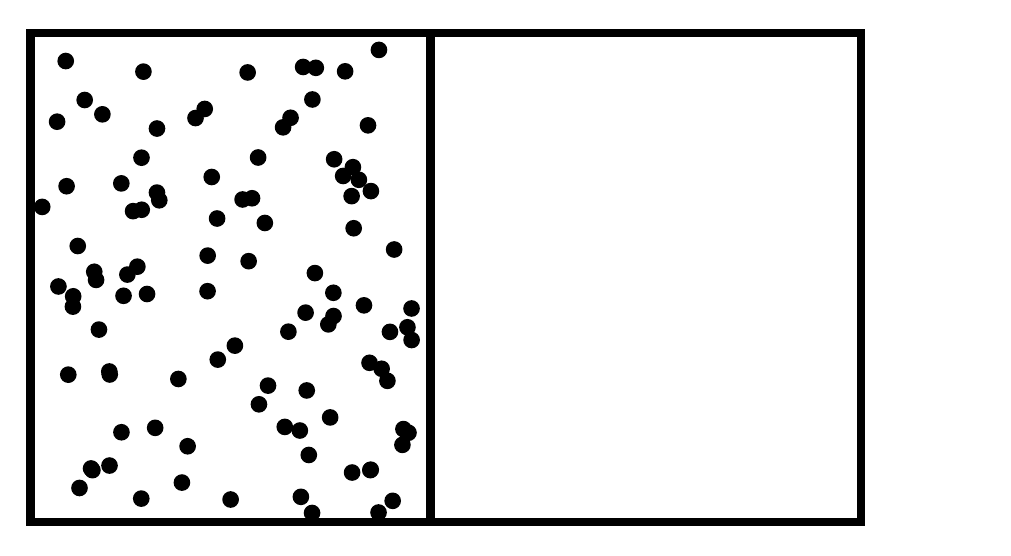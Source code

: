 \begin{tikzpicture}
\useasboundingbox (0bp,0bp) rectangle (343.71bp,180.00bp);
\draw[line width=3.00bp] (1.00bp, 2.00bp) -- (300.00bp, 2.00bp) -- (300.00bp, 178.00bp) -- (1.00bp, 178.00bp) -- cycle;
\draw[line width=3.00bp] (145.00bp, 2.00bp) -- (145.00bp, 177.00bp) ;
\fill (117.36bp,107.79bp) ellipse [x radius=3.00bp,y radius =3.00bp];
\fill (126.46bp,171.99bp) ellipse [x radius=3.00bp,y radius =3.00bp];
\fill (37.94bp,113.95bp) ellipse [x radius=3.00bp,y radius =3.00bp];
\fill (45.90bp,35.94bp) ellipse [x radius=3.00bp,y radius =3.00bp];
\fill (68.19bp,111.30bp) ellipse [x radius=3.00bp,y radius =3.00bp];
\fill (110.10bp,76.18bp) ellipse [x radius=3.00bp,y radius =3.00bp];
\fill (130.42bp,70.49bp) ellipse [x radius=3.00bp,y radius =3.00bp];
\fill (41.67bp,164.17bp) ellipse [x radius=3.00bp,y radius =3.00bp];
\fill (34.51bp,83.47bp) ellipse [x radius=3.00bp,y radius =3.00bp];
\fill (110.05bp,84.56bp) ellipse [x radius=3.00bp,y radius =3.00bp];
\fill (77.37bp,118.15bp) ellipse [x radius=3.00bp,y radius =3.00bp];
\fill (29.55bp,55.15bp) ellipse [x radius=3.00bp,y radius =3.00bp];
\fill (24.62bp,89.19bp) ellipse [x radius=3.00bp,y radius =3.00bp];
\fill (20.53bp,153.96bp) ellipse [x radius=3.00bp,y radius =3.00bp];
\fill (47.38bp,117.86bp) ellipse [x radius=3.00bp,y radius =3.00bp];
\fill (119.24bp,125.24bp) ellipse [x radius=3.00bp,y radius =3.00bp];
\fill (10.59bp,146.15bp) ellipse [x radius=3.00bp,y radius =3.00bp];
\fill (11.07bp,86.83bp) ellipse [x radius=3.00bp,y radius =3.00bp];
\fill (93.86bp,70.56bp) ellipse [x radius=3.00bp,y radius =3.00bp];
\fill (129.51bp,52.86bp) ellipse [x radius=3.00bp,y radius =3.00bp];
\fill (80.78bp,118.59bp) ellipse [x radius=3.00bp,y radius =3.00bp];
\fill (26.90bp,148.80bp) ellipse [x radius=3.00bp,y radius =3.00bp];
\fill (25.66bp,71.31bp) ellipse [x radius=3.00bp,y radius =3.00bp];
\fill (29.39bp,56.23bp) ellipse [x radius=3.00bp,y radius =3.00bp];
\fill (74.60bp,65.53bp) ellipse [x radius=3.00bp,y radius =3.00bp];
\fill (66.26bp,126.24bp) ellipse [x radius=3.00bp,y radius =3.00bp];
\fill (136.72bp,72.14bp) ellipse [x radius=3.00bp,y radius =3.00bp];
\fill (123.07bp,59.35bp) ellipse [x radius=3.00bp,y radius =3.00bp];
\fill (73.06bp,10.14bp) ellipse [x radius=3.00bp,y radius =3.00bp];
\fill (18.03bp,101.40bp) ellipse [x radius=3.00bp,y radius =3.00bp];
\fill (60.42bp,147.46bp) ellipse [x radius=3.00bp,y radius =3.00bp];
\fill (35.90bp,91.11bp) ellipse [x radius=3.00bp,y radius =3.00bp];
\fill (39.49bp,93.96bp) ellipse [x radius=3.00bp,y radius =3.00bp];
\fill (5.24bp,115.47bp) ellipse [x radius=3.00bp,y radius =3.00bp];
\fill (33.71bp,123.94bp) ellipse [x radius=3.00bp,y radius =3.00bp];
\fill (116.79bp,19.85bp) ellipse [x radius=3.00bp,y radius =3.00bp];
\fill (108.89bp,39.69bp) ellipse [x radius=3.00bp,y radius =3.00bp];
\fill (41.06bp,114.45bp) ellipse [x radius=3.00bp,y radius =3.00bp];
\fill (29.46bp,22.36bp) ellipse [x radius=3.00bp,y radius =3.00bp];
\fill (102.50bp,154.15bp) ellipse [x radius=3.00bp,y radius =3.00bp];
\fill (137.09bp,34.17bp) ellipse [x radius=3.00bp,y radius =3.00bp];
\fill (46.55bp,143.69bp) ellipse [x radius=3.00bp,y radius =3.00bp];
\fill (23.31bp,20.71bp) ellipse [x radius=3.00bp,y radius =3.00bp];
\fill (79.19bp,163.88bp) ellipse [x radius=3.00bp,y radius =3.00bp];
\fill (55.53bp,16.24bp) ellipse [x radius=3.00bp,y radius =3.00bp];
\fill (134.91bp,29.81bp) ellipse [x radius=3.00bp,y radius =3.00bp];
\fill (82.96bp,133.26bp) ellipse [x radius=3.00bp,y radius =3.00bp];
\fill (14.01bp,122.92bp) ellipse [x radius=3.00bp,y radius =3.00bp];
\fill (64.76bp,85.13bp) ellipse [x radius=3.00bp,y radius =3.00bp];
\fill (138.22bp,67.56bp) ellipse [x radius=3.00bp,y radius =3.00bp];
\fill (79.55bp,95.94bp) ellipse [x radius=3.00bp,y radius =3.00bp];
\fill (135.27bp,35.49bp) ellipse [x radius=3.00bp,y radius =3.00bp];
\fill (131.93bp,100.14bp) ellipse [x radius=3.00bp,y radius =3.00bp];
\fill (94.64bp,147.56bp) ellipse [x radius=3.00bp,y radius =3.00bp];
\fill (108.24bp,73.19bp) ellipse [x radius=3.00bp,y radius =3.00bp];
\fill (127.43bp,57.20bp) ellipse [x radius=3.00bp,y radius =3.00bp];
\fill (68.44bp,60.51bp) ellipse [x radius=3.00bp,y radius =3.00bp];
\fill (116.62bp,119.35bp) ellipse [x radius=3.00bp,y radius =3.00bp];
\fill (122.52bp,144.84bp) ellipse [x radius=3.00bp,y radius =3.00bp];
\fill (42.97bp,84.12bp) ellipse [x radius=3.00bp,y radius =3.00bp];
\fill (54.25bp,53.53bp) ellipse [x radius=3.00bp,y radius =3.00bp];
\fill (99.16bp,165.85bp) ellipse [x radius=3.00bp,y radius =3.00bp];
\fill (100.46bp,49.40bp) ellipse [x radius=3.00bp,y radius =3.00bp];
\fill (83.26bp,44.41bp) ellipse [x radius=3.00bp,y radius =3.00bp];
\fill (103.73bp,165.54bp) ellipse [x radius=3.00bp,y radius =3.00bp];
\fill (101.21bp,26.17bp) ellipse [x radius=3.00bp,y radius =3.00bp];
\fill (40.97bp,133.19bp) ellipse [x radius=3.00bp,y radius =3.00bp];
\fill (57.58bp,29.31bp) ellipse [x radius=3.00bp,y radius =3.00bp];
\fill (138.19bp,78.91bp) ellipse [x radius=3.00bp,y radius =3.00bp];
\fill (100.05bp,77.41bp) ellipse [x radius=3.00bp,y radius =3.00bp];
\fill (23.97bp,92.12bp) ellipse [x radius=3.00bp,y radius =3.00bp];
\fill (63.74bp,150.74bp) ellipse [x radius=3.00bp,y radius =3.00bp];
\fill (131.40bp,9.66bp) ellipse [x radius=3.00bp,y radius =3.00bp];
\fill (126.31bp,5.46bp) ellipse [x radius=3.00bp,y radius =3.00bp];
\fill (16.38bp,83.29bp) ellipse [x radius=3.00bp,y radius =3.00bp];
\fill (97.98bp,34.97bp) ellipse [x radius=3.00bp,y radius =3.00bp];
\fill (85.38bp,109.69bp) ellipse [x radius=3.00bp,y radius =3.00bp];
\fill (91.95bp,144.12bp) ellipse [x radius=3.00bp,y radius =3.00bp];
\fill (102.38bp,5.29bp) ellipse [x radius=3.00bp,y radius =3.00bp];
\fill (123.51bp,20.86bp) ellipse [x radius=3.00bp,y radius =3.00bp];
\fill (18.66bp,14.29bp) ellipse [x radius=3.00bp,y radius =3.00bp];
\fill (14.62bp,55.08bp) ellipse [x radius=3.00bp,y radius =3.00bp];
\fill (121.07bp,80.04bp) ellipse [x radius=3.00bp,y radius =3.00bp];
\fill (123.35bp,20.72bp) ellipse [x radius=3.00bp,y radius =3.00bp];
\fill (98.36bp,11.10bp) ellipse [x radius=3.00bp,y radius =3.00bp];
\fill (117.09bp,129.78bp) ellipse [x radius=3.00bp,y radius =3.00bp];
\fill (22.82bp,21.32bp) ellipse [x radius=3.00bp,y radius =3.00bp];
\fill (40.89bp,10.47bp) ellipse [x radius=3.00bp,y radius =3.00bp];
\fill (92.56bp,36.27bp) ellipse [x radius=3.00bp,y radius =3.00bp];
\fill (64.80bp,97.94bp) ellipse [x radius=3.00bp,y radius =3.00bp];
\fill (114.28bp,164.28bp) ellipse [x radius=3.00bp,y radius =3.00bp];
\fill (46.54bp,120.63bp) ellipse [x radius=3.00bp,y radius =3.00bp];
\fill (86.53bp,51.14bp) ellipse [x radius=3.00bp,y radius =3.00bp];
\fill (16.29bp,79.58bp) ellipse [x radius=3.00bp,y radius =3.00bp];
\fill (113.57bp,126.61bp) ellipse [x radius=3.00bp,y radius =3.00bp];
\fill (123.57bp,121.17bp) ellipse [x radius=3.00bp,y radius =3.00bp];
\fill (103.40bp,91.65bp) ellipse [x radius=3.00bp,y radius =3.00bp];
\fill (110.33bp,132.63bp) ellipse [x radius=3.00bp,y radius =3.00bp];
\fill (33.76bp,34.35bp) ellipse [x radius=3.00bp,y radius =3.00bp];
\fill (13.70bp,167.99bp) ellipse [x radius=3.00bp,y radius =3.00bp];
\end{tikzpicture}
